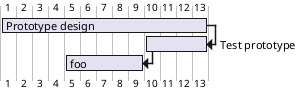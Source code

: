 {
  "sha1": "cbvcze55zaablisx956srscvdb5csqj",
  "insertion": {
    "when": "2024-06-01T09:03:01.195Z",
    "user": "plantuml@gmail.com"
  }
}
@startgantt
[Prototype design] lasts 13 days
[Test prototype] lasts 4 days
[foo] lasts 5 days
[Test prototype] ends at [Prototype design]'s end
[foo] ends at [Test prototype]'s start
@endgantt
